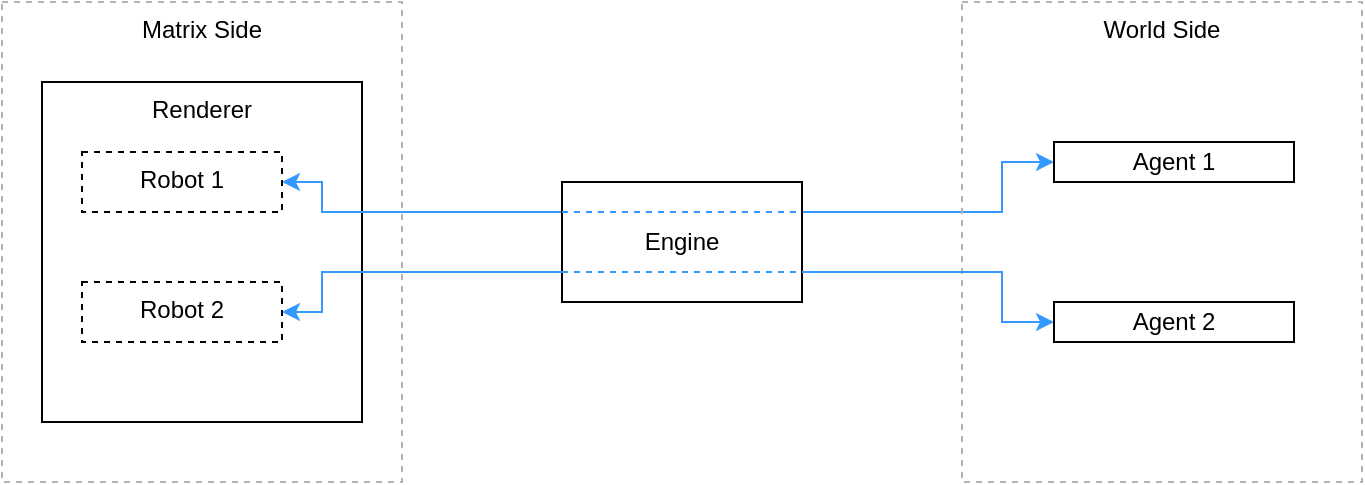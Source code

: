 <mxfile version="15.4.0" type="device"><diagram id="dAzMOXF3zVchfepqSkTT" name="Page-1"><mxGraphModel dx="760" dy="690" grid="1" gridSize="10" guides="1" tooltips="1" connect="1" arrows="1" fold="1" page="1" pageScale="1" pageWidth="850" pageHeight="1100" math="0" shadow="0"><root><mxCell id="0"/><mxCell id="1" parent="0"/><mxCell id="NMbGBRNRmcYXfplonQOH-5" value="Matrix Side" style="rounded=0;whiteSpace=wrap;html=1;fillColor=none;verticalAlign=top;fontColor=#000000;strokeColor=#B3B3B3;dashed=1;" parent="1" vertex="1"><mxGeometry x="160" y="200" width="200" height="240" as="geometry"/></mxCell><mxCell id="NMbGBRNRmcYXfplonQOH-1" value="Renderer" style="rounded=0;whiteSpace=wrap;html=1;verticalAlign=top;" parent="1" vertex="1"><mxGeometry x="180" y="240" width="160" height="170" as="geometry"/></mxCell><mxCell id="NMbGBRNRmcYXfplonQOH-3" style="edgeStyle=orthogonalEdgeStyle;rounded=0;orthogonalLoop=1;jettySize=auto;html=1;exitX=0;exitY=0.25;exitDx=0;exitDy=0;startArrow=none;startFill=0;entryX=1;entryY=0.5;entryDx=0;entryDy=0;fillColor=#dae8fc;strokeColor=#3399FF;" parent="1" source="NMbGBRNRmcYXfplonQOH-2" target="g1xW8sUUpI4SkPS-zUtB-6" edge="1"><mxGeometry relative="1" as="geometry"><mxPoint x="341" y="305" as="targetPoint"/><Array as="points"><mxPoint x="320" y="305"/><mxPoint x="320" y="290"/></Array></mxGeometry></mxCell><mxCell id="NMbGBRNRmcYXfplonQOH-8" style="rounded=0;orthogonalLoop=1;jettySize=auto;html=1;exitX=1;exitY=0.25;exitDx=0;exitDy=0;entryX=0;entryY=0.5;entryDx=0;entryDy=0;strokeColor=#3399FF;startArrow=none;startFill=0;edgeStyle=orthogonalEdgeStyle;elbow=vertical;fillColor=#dae8fc;" parent="1" source="NMbGBRNRmcYXfplonQOH-2" target="NMbGBRNRmcYXfplonQOH-7" edge="1"><mxGeometry relative="1" as="geometry"><Array as="points"><mxPoint x="660" y="305"/><mxPoint x="660" y="280"/></Array></mxGeometry></mxCell><mxCell id="NMbGBRNRmcYXfplonQOH-2" value="Engine" style="rounded=0;whiteSpace=wrap;html=1;" parent="1" vertex="1"><mxGeometry x="440" y="290" width="120" height="60" as="geometry"/></mxCell><mxCell id="NMbGBRNRmcYXfplonQOH-6" value="World Side" style="rounded=0;whiteSpace=wrap;html=1;fillColor=none;verticalAlign=top;fontColor=#000000;strokeColor=#B3B3B3;dashed=1;" parent="1" vertex="1"><mxGeometry x="640" y="200" width="200" height="240" as="geometry"/></mxCell><mxCell id="NMbGBRNRmcYXfplonQOH-7" value="Agent 1" style="rounded=0;whiteSpace=wrap;html=1;fontColor=#000000;strokeColor=#000000;" parent="1" vertex="1"><mxGeometry x="686" y="270" width="120" height="20" as="geometry"/></mxCell><mxCell id="g1xW8sUUpI4SkPS-zUtB-2" style="rounded=0;orthogonalLoop=1;jettySize=auto;html=1;exitX=0;exitY=0.5;exitDx=0;exitDy=0;entryX=1;entryY=0.75;entryDx=0;entryDy=0;fontColor=#000000;startArrow=classic;startFill=1;strokeColor=#3399FF;strokeWidth=1;targetPerimeterSpacing=0;endSize=6;sourcePerimeterSpacing=0;jumpStyle=none;jumpSize=6;edgeStyle=orthogonalEdgeStyle;fillColor=#dae8fc;endArrow=none;endFill=0;" edge="1" parent="1" source="g1xW8sUUpI4SkPS-zUtB-1" target="NMbGBRNRmcYXfplonQOH-2"><mxGeometry relative="1" as="geometry"><Array as="points"><mxPoint x="660" y="360"/><mxPoint x="660" y="335"/></Array></mxGeometry></mxCell><mxCell id="g1xW8sUUpI4SkPS-zUtB-1" value="Agent 2" style="rounded=0;whiteSpace=wrap;html=1;fontColor=#000000;strokeColor=#000000;" vertex="1" parent="1"><mxGeometry x="686" y="350" width="120" height="20" as="geometry"/></mxCell><mxCell id="g1xW8sUUpI4SkPS-zUtB-4" style="edgeStyle=orthogonalEdgeStyle;rounded=0;orthogonalLoop=1;jettySize=auto;html=1;entryX=0;entryY=0.75;entryDx=0;entryDy=0;startArrow=classic;startFill=1;fillColor=#dae8fc;strokeColor=#3399FF;endArrow=none;endFill=0;" edge="1" parent="1" source="g1xW8sUUpI4SkPS-zUtB-7" target="NMbGBRNRmcYXfplonQOH-2"><mxGeometry relative="1" as="geometry"><Array as="points"><mxPoint x="320" y="355"/><mxPoint x="320" y="335"/></Array></mxGeometry></mxCell><mxCell id="g1xW8sUUpI4SkPS-zUtB-6" value="Robot 1" style="rounded=0;whiteSpace=wrap;html=1;dashed=1;fontColor=#000000;strokeColor=#000000;fillColor=none;verticalAlign=top;" vertex="1" parent="1"><mxGeometry x="200" y="275" width="100" height="30" as="geometry"/></mxCell><mxCell id="g1xW8sUUpI4SkPS-zUtB-7" value="Robot 2" style="rounded=0;whiteSpace=wrap;html=1;dashed=1;fontColor=#000000;strokeColor=#000000;fillColor=none;verticalAlign=top;" vertex="1" parent="1"><mxGeometry x="200" y="340" width="100" height="30" as="geometry"/></mxCell><mxCell id="g1xW8sUUpI4SkPS-zUtB-10" style="edgeStyle=orthogonalEdgeStyle;rounded=0;jumpStyle=none;jumpSize=6;orthogonalLoop=1;jettySize=auto;html=1;exitX=0;exitY=0.25;exitDx=0;exitDy=0;entryX=1;entryY=0.25;entryDx=0;entryDy=0;fontColor=#000000;startArrow=none;startFill=0;endSize=6;sourcePerimeterSpacing=0;targetPerimeterSpacing=0;strokeColor=#3399FF;strokeWidth=1;endArrow=none;endFill=0;fillColor=#dae8fc;dashed=1;" edge="1" parent="1" source="NMbGBRNRmcYXfplonQOH-2" target="NMbGBRNRmcYXfplonQOH-2"><mxGeometry relative="1" as="geometry"><Array as="points"><mxPoint x="500" y="305"/><mxPoint x="500" y="305"/></Array></mxGeometry></mxCell><mxCell id="g1xW8sUUpI4SkPS-zUtB-11" style="edgeStyle=orthogonalEdgeStyle;rounded=0;jumpStyle=none;jumpSize=6;orthogonalLoop=1;jettySize=auto;html=1;exitX=0;exitY=0.75;exitDx=0;exitDy=0;fontColor=#000000;startArrow=none;startFill=0;endSize=6;sourcePerimeterSpacing=0;targetPerimeterSpacing=0;strokeColor=#3399FF;strokeWidth=1;endArrow=none;endFill=0;fillColor=#dae8fc;dashed=1;" edge="1" parent="1" source="NMbGBRNRmcYXfplonQOH-2"><mxGeometry relative="1" as="geometry"><mxPoint x="440" y="340" as="sourcePoint"/><mxPoint x="560" y="335" as="targetPoint"/><Array as="points"><mxPoint x="560" y="335"/></Array></mxGeometry></mxCell></root></mxGraphModel></diagram></mxfile>